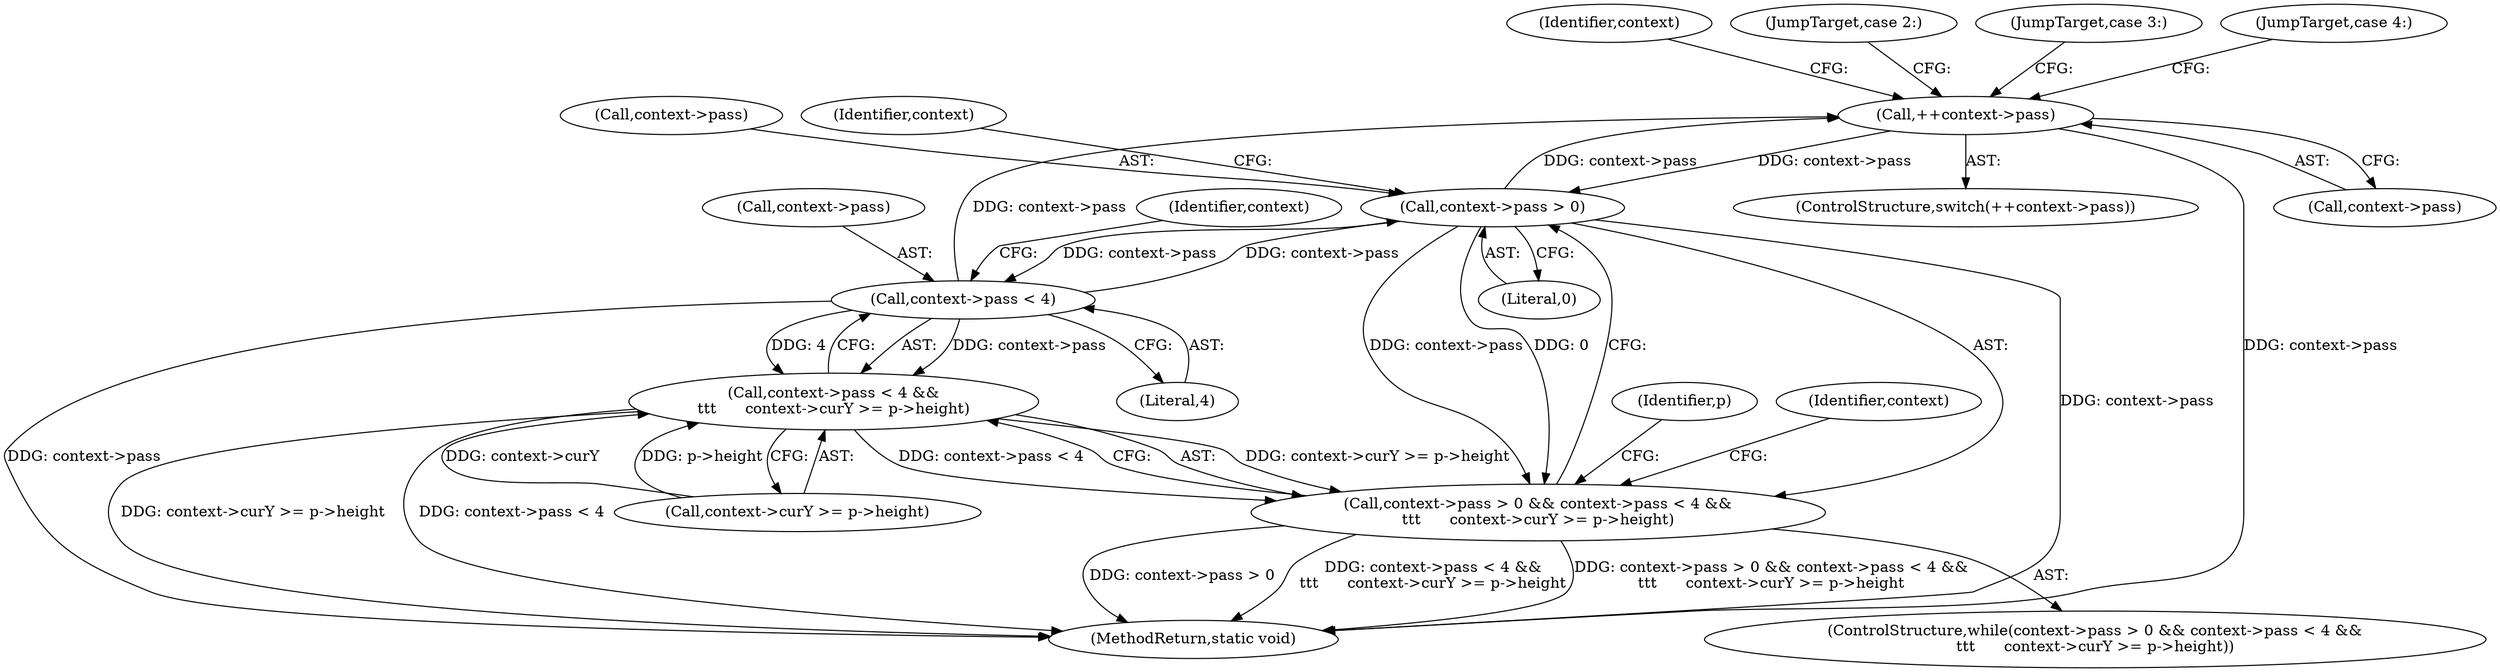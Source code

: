 digraph "0_ngiflib_37d939a6f511d16d4c95678025c235fe62e6417a_0@pointer" {
"1000385" [label="(Call,++context->pass)"];
"1000365" [label="(Call,context->pass > 0)"];
"1000385" [label="(Call,++context->pass)"];
"1000371" [label="(Call,context->pass < 4)"];
"1000364" [label="(Call,context->pass > 0 && context->pass < 4 &&\n\t\t\t      context->curY >= p->height)"];
"1000370" [label="(Call,context->pass < 4 &&\n\t\t\t      context->curY >= p->height)"];
"1000369" [label="(Literal,0)"];
"1000367" [label="(Identifier,context)"];
"1000363" [label="(ControlStructure,while(context->pass > 0 && context->pass < 4 &&\n\t\t\t      context->curY >= p->height))"];
"1000371" [label="(Call,context->pass < 4)"];
"1000366" [label="(Call,context->pass)"];
"1000370" [label="(Call,context->pass < 4 &&\n\t\t\t      context->curY >= p->height)"];
"1000426" [label="(Identifier,p)"];
"1000376" [label="(Call,context->curY >= p->height)"];
"1000365" [label="(Call,context->pass > 0)"];
"1000390" [label="(JumpTarget,case 2:)"];
"1000384" [label="(ControlStructure,switch(++context->pass))"];
"1000401" [label="(JumpTarget,case 3:)"];
"1000375" [label="(Literal,4)"];
"1000378" [label="(Identifier,context)"];
"1000372" [label="(Call,context->pass)"];
"1000364" [label="(Call,context->pass > 0 && context->pass < 4 &&\n\t\t\t      context->curY >= p->height)"];
"1000385" [label="(Call,++context->pass)"];
"1000386" [label="(Call,context->pass)"];
"1000412" [label="(JumpTarget,case 4:)"];
"1000507" [label="(MethodReturn,static void)"];
"1000373" [label="(Identifier,context)"];
"1000387" [label="(Identifier,context)"];
"1000385" -> "1000384"  [label="AST: "];
"1000385" -> "1000386"  [label="CFG: "];
"1000386" -> "1000385"  [label="AST: "];
"1000367" -> "1000385"  [label="CFG: "];
"1000390" -> "1000385"  [label="CFG: "];
"1000401" -> "1000385"  [label="CFG: "];
"1000412" -> "1000385"  [label="CFG: "];
"1000385" -> "1000507"  [label="DDG: context->pass"];
"1000385" -> "1000365"  [label="DDG: context->pass"];
"1000365" -> "1000385"  [label="DDG: context->pass"];
"1000371" -> "1000385"  [label="DDG: context->pass"];
"1000365" -> "1000364"  [label="AST: "];
"1000365" -> "1000369"  [label="CFG: "];
"1000366" -> "1000365"  [label="AST: "];
"1000369" -> "1000365"  [label="AST: "];
"1000373" -> "1000365"  [label="CFG: "];
"1000364" -> "1000365"  [label="CFG: "];
"1000365" -> "1000507"  [label="DDG: context->pass"];
"1000365" -> "1000364"  [label="DDG: context->pass"];
"1000365" -> "1000364"  [label="DDG: 0"];
"1000371" -> "1000365"  [label="DDG: context->pass"];
"1000365" -> "1000371"  [label="DDG: context->pass"];
"1000371" -> "1000370"  [label="AST: "];
"1000371" -> "1000375"  [label="CFG: "];
"1000372" -> "1000371"  [label="AST: "];
"1000375" -> "1000371"  [label="AST: "];
"1000378" -> "1000371"  [label="CFG: "];
"1000370" -> "1000371"  [label="CFG: "];
"1000371" -> "1000507"  [label="DDG: context->pass"];
"1000371" -> "1000370"  [label="DDG: context->pass"];
"1000371" -> "1000370"  [label="DDG: 4"];
"1000364" -> "1000363"  [label="AST: "];
"1000364" -> "1000370"  [label="CFG: "];
"1000370" -> "1000364"  [label="AST: "];
"1000387" -> "1000364"  [label="CFG: "];
"1000426" -> "1000364"  [label="CFG: "];
"1000364" -> "1000507"  [label="DDG: context->pass > 0"];
"1000364" -> "1000507"  [label="DDG: context->pass < 4 &&\n\t\t\t      context->curY >= p->height"];
"1000364" -> "1000507"  [label="DDG: context->pass > 0 && context->pass < 4 &&\n\t\t\t      context->curY >= p->height"];
"1000370" -> "1000364"  [label="DDG: context->pass < 4"];
"1000370" -> "1000364"  [label="DDG: context->curY >= p->height"];
"1000370" -> "1000376"  [label="CFG: "];
"1000376" -> "1000370"  [label="AST: "];
"1000370" -> "1000507"  [label="DDG: context->curY >= p->height"];
"1000370" -> "1000507"  [label="DDG: context->pass < 4"];
"1000376" -> "1000370"  [label="DDG: context->curY"];
"1000376" -> "1000370"  [label="DDG: p->height"];
}
